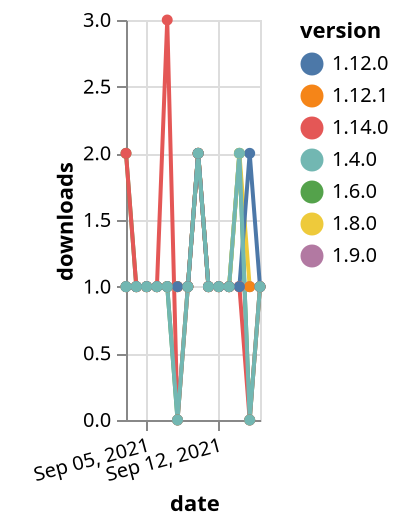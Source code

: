 {"$schema": "https://vega.github.io/schema/vega-lite/v5.json", "description": "A simple bar chart with embedded data.", "data": {"values": [{"date": "2021-09-03", "total": 213, "delta": 2, "version": "1.6.0"}, {"date": "2021-09-04", "total": 214, "delta": 1, "version": "1.6.0"}, {"date": "2021-09-05", "total": 215, "delta": 1, "version": "1.6.0"}, {"date": "2021-09-06", "total": 216, "delta": 1, "version": "1.6.0"}, {"date": "2021-09-07", "total": 217, "delta": 1, "version": "1.6.0"}, {"date": "2021-09-08", "total": 217, "delta": 0, "version": "1.6.0"}, {"date": "2021-09-09", "total": 218, "delta": 1, "version": "1.6.0"}, {"date": "2021-09-10", "total": 220, "delta": 2, "version": "1.6.0"}, {"date": "2021-09-11", "total": 221, "delta": 1, "version": "1.6.0"}, {"date": "2021-09-12", "total": 222, "delta": 1, "version": "1.6.0"}, {"date": "2021-09-13", "total": 223, "delta": 1, "version": "1.6.0"}, {"date": "2021-09-14", "total": 225, "delta": 2, "version": "1.6.0"}, {"date": "2021-09-15", "total": 225, "delta": 0, "version": "1.6.0"}, {"date": "2021-09-16", "total": 226, "delta": 1, "version": "1.6.0"}, {"date": "2021-09-03", "total": 202, "delta": 1, "version": "1.8.0"}, {"date": "2021-09-04", "total": 203, "delta": 1, "version": "1.8.0"}, {"date": "2021-09-05", "total": 204, "delta": 1, "version": "1.8.0"}, {"date": "2021-09-06", "total": 205, "delta": 1, "version": "1.8.0"}, {"date": "2021-09-07", "total": 206, "delta": 1, "version": "1.8.0"}, {"date": "2021-09-08", "total": 207, "delta": 1, "version": "1.8.0"}, {"date": "2021-09-09", "total": 208, "delta": 1, "version": "1.8.0"}, {"date": "2021-09-10", "total": 210, "delta": 2, "version": "1.8.0"}, {"date": "2021-09-11", "total": 211, "delta": 1, "version": "1.8.0"}, {"date": "2021-09-12", "total": 212, "delta": 1, "version": "1.8.0"}, {"date": "2021-09-13", "total": 213, "delta": 1, "version": "1.8.0"}, {"date": "2021-09-14", "total": 215, "delta": 2, "version": "1.8.0"}, {"date": "2021-09-15", "total": 216, "delta": 1, "version": "1.8.0"}, {"date": "2021-09-16", "total": 217, "delta": 1, "version": "1.8.0"}, {"date": "2021-09-03", "total": 176, "delta": 1, "version": "1.9.0"}, {"date": "2021-09-04", "total": 177, "delta": 1, "version": "1.9.0"}, {"date": "2021-09-05", "total": 178, "delta": 1, "version": "1.9.0"}, {"date": "2021-09-06", "total": 179, "delta": 1, "version": "1.9.0"}, {"date": "2021-09-07", "total": 180, "delta": 1, "version": "1.9.0"}, {"date": "2021-09-08", "total": 181, "delta": 1, "version": "1.9.0"}, {"date": "2021-09-09", "total": 182, "delta": 1, "version": "1.9.0"}, {"date": "2021-09-10", "total": 184, "delta": 2, "version": "1.9.0"}, {"date": "2021-09-11", "total": 185, "delta": 1, "version": "1.9.0"}, {"date": "2021-09-12", "total": 186, "delta": 1, "version": "1.9.0"}, {"date": "2021-09-13", "total": 187, "delta": 1, "version": "1.9.0"}, {"date": "2021-09-14", "total": 188, "delta": 1, "version": "1.9.0"}, {"date": "2021-09-15", "total": 189, "delta": 1, "version": "1.9.0"}, {"date": "2021-09-16", "total": 190, "delta": 1, "version": "1.9.0"}, {"date": "2021-09-03", "total": 140, "delta": 1, "version": "1.12.1"}, {"date": "2021-09-04", "total": 141, "delta": 1, "version": "1.12.1"}, {"date": "2021-09-05", "total": 142, "delta": 1, "version": "1.12.1"}, {"date": "2021-09-06", "total": 143, "delta": 1, "version": "1.12.1"}, {"date": "2021-09-07", "total": 144, "delta": 1, "version": "1.12.1"}, {"date": "2021-09-08", "total": 145, "delta": 1, "version": "1.12.1"}, {"date": "2021-09-09", "total": 146, "delta": 1, "version": "1.12.1"}, {"date": "2021-09-10", "total": 148, "delta": 2, "version": "1.12.1"}, {"date": "2021-09-11", "total": 149, "delta": 1, "version": "1.12.1"}, {"date": "2021-09-12", "total": 150, "delta": 1, "version": "1.12.1"}, {"date": "2021-09-13", "total": 151, "delta": 1, "version": "1.12.1"}, {"date": "2021-09-14", "total": 152, "delta": 1, "version": "1.12.1"}, {"date": "2021-09-15", "total": 153, "delta": 1, "version": "1.12.1"}, {"date": "2021-09-16", "total": 154, "delta": 1, "version": "1.12.1"}, {"date": "2021-09-03", "total": 126, "delta": 2, "version": "1.14.0"}, {"date": "2021-09-04", "total": 127, "delta": 1, "version": "1.14.0"}, {"date": "2021-09-05", "total": 128, "delta": 1, "version": "1.14.0"}, {"date": "2021-09-06", "total": 129, "delta": 1, "version": "1.14.0"}, {"date": "2021-09-07", "total": 132, "delta": 3, "version": "1.14.0"}, {"date": "2021-09-08", "total": 132, "delta": 0, "version": "1.14.0"}, {"date": "2021-09-09", "total": 133, "delta": 1, "version": "1.14.0"}, {"date": "2021-09-10", "total": 135, "delta": 2, "version": "1.14.0"}, {"date": "2021-09-11", "total": 136, "delta": 1, "version": "1.14.0"}, {"date": "2021-09-12", "total": 137, "delta": 1, "version": "1.14.0"}, {"date": "2021-09-13", "total": 138, "delta": 1, "version": "1.14.0"}, {"date": "2021-09-14", "total": 139, "delta": 1, "version": "1.14.0"}, {"date": "2021-09-15", "total": 139, "delta": 0, "version": "1.14.0"}, {"date": "2021-09-16", "total": 140, "delta": 1, "version": "1.14.0"}, {"date": "2021-09-03", "total": 159, "delta": 1, "version": "1.12.0"}, {"date": "2021-09-04", "total": 160, "delta": 1, "version": "1.12.0"}, {"date": "2021-09-05", "total": 161, "delta": 1, "version": "1.12.0"}, {"date": "2021-09-06", "total": 162, "delta": 1, "version": "1.12.0"}, {"date": "2021-09-07", "total": 163, "delta": 1, "version": "1.12.0"}, {"date": "2021-09-08", "total": 164, "delta": 1, "version": "1.12.0"}, {"date": "2021-09-09", "total": 165, "delta": 1, "version": "1.12.0"}, {"date": "2021-09-10", "total": 167, "delta": 2, "version": "1.12.0"}, {"date": "2021-09-11", "total": 168, "delta": 1, "version": "1.12.0"}, {"date": "2021-09-12", "total": 169, "delta": 1, "version": "1.12.0"}, {"date": "2021-09-13", "total": 170, "delta": 1, "version": "1.12.0"}, {"date": "2021-09-14", "total": 171, "delta": 1, "version": "1.12.0"}, {"date": "2021-09-15", "total": 173, "delta": 2, "version": "1.12.0"}, {"date": "2021-09-16", "total": 174, "delta": 1, "version": "1.12.0"}, {"date": "2021-09-03", "total": 261, "delta": 1, "version": "1.4.0"}, {"date": "2021-09-04", "total": 262, "delta": 1, "version": "1.4.0"}, {"date": "2021-09-05", "total": 263, "delta": 1, "version": "1.4.0"}, {"date": "2021-09-06", "total": 264, "delta": 1, "version": "1.4.0"}, {"date": "2021-09-07", "total": 265, "delta": 1, "version": "1.4.0"}, {"date": "2021-09-08", "total": 265, "delta": 0, "version": "1.4.0"}, {"date": "2021-09-09", "total": 266, "delta": 1, "version": "1.4.0"}, {"date": "2021-09-10", "total": 268, "delta": 2, "version": "1.4.0"}, {"date": "2021-09-11", "total": 269, "delta": 1, "version": "1.4.0"}, {"date": "2021-09-12", "total": 270, "delta": 1, "version": "1.4.0"}, {"date": "2021-09-13", "total": 271, "delta": 1, "version": "1.4.0"}, {"date": "2021-09-14", "total": 273, "delta": 2, "version": "1.4.0"}, {"date": "2021-09-15", "total": 273, "delta": 0, "version": "1.4.0"}, {"date": "2021-09-16", "total": 274, "delta": 1, "version": "1.4.0"}]}, "width": "container", "mark": {"type": "line", "point": {"filled": true}}, "encoding": {"x": {"field": "date", "type": "temporal", "timeUnit": "yearmonthdate", "title": "date", "axis": {"labelAngle": -15}}, "y": {"field": "delta", "type": "quantitative", "title": "downloads"}, "color": {"field": "version", "type": "nominal"}, "tooltip": {"field": "delta"}}}